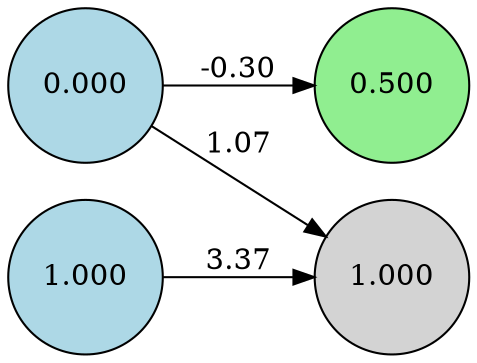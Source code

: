 digraph neat {
  rankdir=LR;
  node [shape=circle];
  node0 [label="0.000", style=filled, fillcolor=lightblue];
  node1 [label="1.000", style=filled, fillcolor=lightblue];
  node122 [label="0.500", style=filled, fillcolor=lightgreen];
  node152 [label="1.000", style=filled, fillcolor=lightgray];
  node0 -> node122 [label="-0.30"];
  node1 -> node152 [label="3.37"];
  node0 -> node152 [label="1.07"];
}
